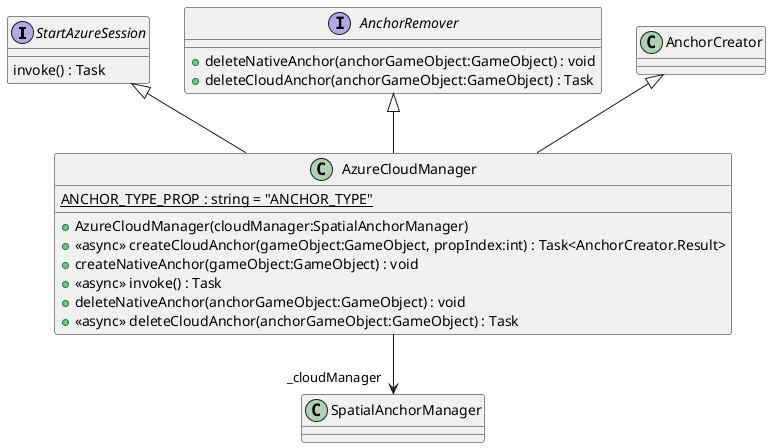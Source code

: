 @startuml
interface StartAzureSession {
    invoke() : Task
}
interface AnchorRemover {
    + deleteNativeAnchor(anchorGameObject:GameObject) : void
    + deleteCloudAnchor(anchorGameObject:GameObject) : Task
}
class AzureCloudManager {
    {static} ANCHOR_TYPE_PROP : string = "ANCHOR_TYPE"
    + AzureCloudManager(cloudManager:SpatialAnchorManager)
    + <<async>> createCloudAnchor(gameObject:GameObject, propIndex:int) : Task<AnchorCreator.Result>
    + createNativeAnchor(gameObject:GameObject) : void
    + <<async>> invoke() : Task
    + deleteNativeAnchor(anchorGameObject:GameObject) : void
    + <<async>> deleteCloudAnchor(anchorGameObject:GameObject) : Task
}
AnchorCreator <|-- AzureCloudManager
AnchorRemover <|-- AzureCloudManager
StartAzureSession <|-- AzureCloudManager
AzureCloudManager --> "_cloudManager" SpatialAnchorManager
@enduml
